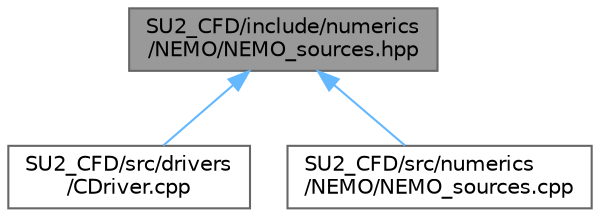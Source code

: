 digraph "SU2_CFD/include/numerics/NEMO/NEMO_sources.hpp"
{
 // LATEX_PDF_SIZE
  bgcolor="transparent";
  edge [fontname=Helvetica,fontsize=10,labelfontname=Helvetica,labelfontsize=10];
  node [fontname=Helvetica,fontsize=10,shape=box,height=0.2,width=0.4];
  Node1 [id="Node000001",label="SU2_CFD/include/numerics\l/NEMO/NEMO_sources.hpp",height=0.2,width=0.4,color="gray40", fillcolor="grey60", style="filled", fontcolor="black",tooltip="Declarations of numerics classes for source-term integration."];
  Node1 -> Node2 [id="edge1_Node000001_Node000002",dir="back",color="steelblue1",style="solid",tooltip=" "];
  Node2 [id="Node000002",label="SU2_CFD/src/drivers\l/CDriver.cpp",height=0.2,width=0.4,color="grey40", fillcolor="white", style="filled",URL="$CDriver_8cpp.html",tooltip="The main subroutines for driving single or multi-zone problems."];
  Node1 -> Node3 [id="edge2_Node000001_Node000003",dir="back",color="steelblue1",style="solid",tooltip=" "];
  Node3 [id="Node000003",label="SU2_CFD/src/numerics\l/NEMO/NEMO_sources.cpp",height=0.2,width=0.4,color="grey40", fillcolor="white", style="filled",URL="$NEMO__sources_8cpp.html",tooltip="Implementation of numerics classes for integration of source terms in fluid flow NEMO problems."];
}
